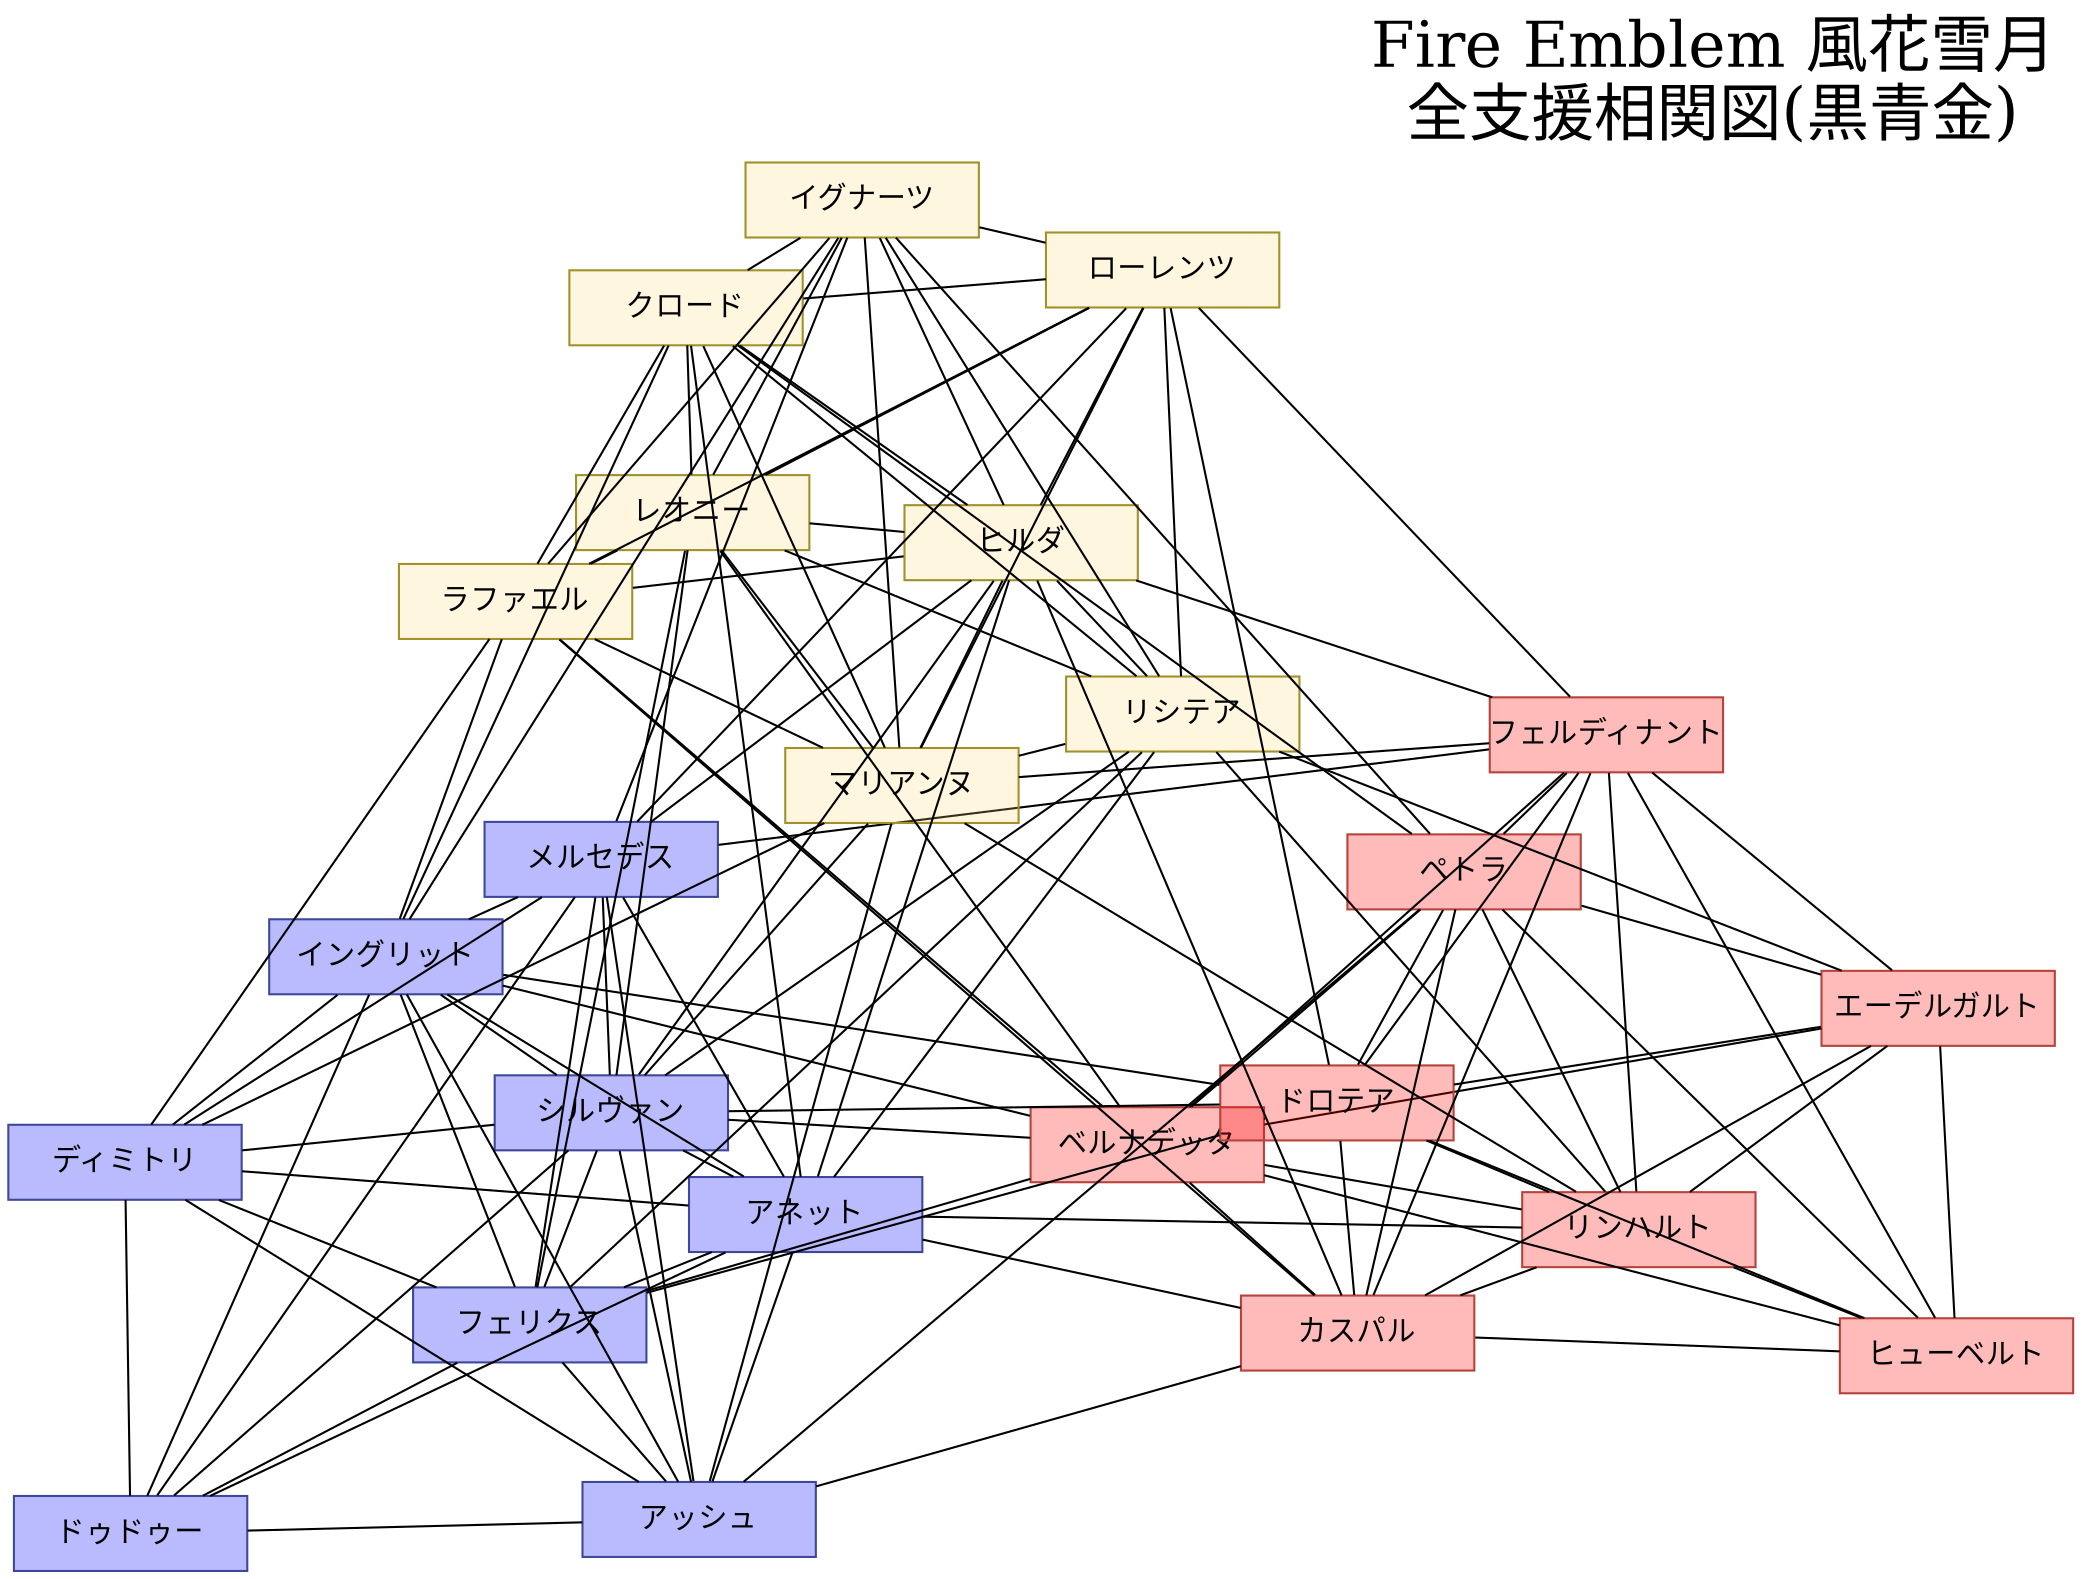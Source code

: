 // 学生かつ支援が存在する関係
graph Classes {
    graph [
        layout="sfdp",
        label="Fire Emblem 風花雪月\n全支援相関図(黒青金)",
        labelloc = "t",
        labeljust = "r",
        fontsize = 30,
    ]
    node [fixedsize=true,
          width=1.55,
          shape=box,
          style=filled,
          fillcolor=white ];
    //black eagles
    node [color="#B5433C", fillcolor="#ff000045"];
    Edelgard[label="エーデルガルト"];
    Hubert[label="ヒューベルト"];
    Ferdinand[label="フェルディナント"];
    Linhardt[label="リンハルト"];
    Caspar[label="カスパル"];
    Bernadetta[label="ベルナデッタ"];
    Dorothea[label="ドロテア"];
    Petra[label="ペトラ"];
    //blue lions
    node [color="#3E4898", fillcolor="#0000ff45"];
    Dimitri[label="ディミトリ"];
    Dedue[label="ドゥドゥー"];
    Felix[label="フェリクス"];
    Sylvain[label="シルヴァン"];
    Ashe[label="アッシュ"];
    Mercedes[label="メルセデス"];
    Annette[label="アネット"];
    Ingrid[label="イングリット"];
    //golden deer
    node [color="#A09129", fillcolor="#ffd66b37"];
    Claude[label="クロード"];
    Lorenz[label="ローレンツ"];
    Raphael[label="ラファエル"];
    Ignatz[label="イグナーツ"];
    Hilda[label="ヒルダ"];
    Lysithea[label="リシテア"];
    Marianne[label="マリアンヌ"];
    Leonie[label="レオニー"];
    // relations on black eagles
    Edelgard -- { Hubert, Ferdinand, Linhardt, Caspar, Bernadetta, Dorothea, Lysithea};
    Edelgard -- { Petra };
    Hubert -- { Ferdinand, Bernadetta, Dorothea, Petra };
    Hubert -- { Linhardt, Caspar };
    Ferdinand -- { Bernadetta, Dorothea, Petra, Mercedes, Marianne, Hilda };
    Ferdinand -- { Linhardt, Caspar, Lorenz }; 
    Linhardt -- { Caspar, Bernadetta, Dorothea, Petra, Annette, Lysithea,
        Marianne };
    Caspar -- { Bernadetta, Dorothea, Petra, Ashe, Annette, Hilda };
    Caspar -- { Raphael };
    Bernadetta -- { Felix, Raphael };
    Bernadetta -- { Dorothea, Petra, Sylvain, Ingrid , Leonie };
    Dorothea -- { Petra, Felix, Sylvain, Lorenz };
    Dorothea -- { Ingrid };
    Petra -- { Ashe, Claude, Ignatz };
    // relations on blue lions
    Dimitri -- { Dedue, Felix, Mercedes, Annette, Ingrid, Marianne };
    Dimitri -- { Ashe, Sylvain, Raphael };
    Dedue -- { Ashe, Mercedes, Annette, Ingrid };
    Dedue -- { Felix, Sylvain };
    Felix -- { Sylvain, Mercedes, Annette, Ingrid, Lysithea, Leonie };
    Felix -- { Ashe };
    Ashe -- { Annette, Mercedes, Ingrid, Marianne };
    Ashe -- { Sylvain };
    Sylvain -- { Mercedes, Ingrid };
    Sylvain -- { Annette, Lysithea, Marianne, Hilda, Leonie };
    Mercedes -- { Annette, Lorenz, Ignatz };
    Mercedes -- { Ingrid, Hilda };
    Annette -- { Claude };
    Annette -- { Ingrid, Lysithea, Hilda };
    Ingrid -- { Claude, Raphael, Ignatz };
    // relations on golden deer
    Claude -- { Lorenz, Lysithea, Marianne, Hilda, Leonie };
    Claude -- { Raphael, Ignatz };
    Lorenz -- { Hilda, Lysithea, Marianne, Leonie };
    Lorenz -- { Raphael, Ignatz };
    Raphael -- { Ignatz, Hilda, Marianne, Leonie };
    Ignatz -- { Hilda, Lysithea, Marianne, Leonie };
    Hilda -- { Marianne };
    Hilda -- { Lysithea, Leonie };
    Lysithea -- {};
    Lysithea -- { Marianne, Leonie };
    Marianne -- {};
    Marianne -- { Leonie };
}
